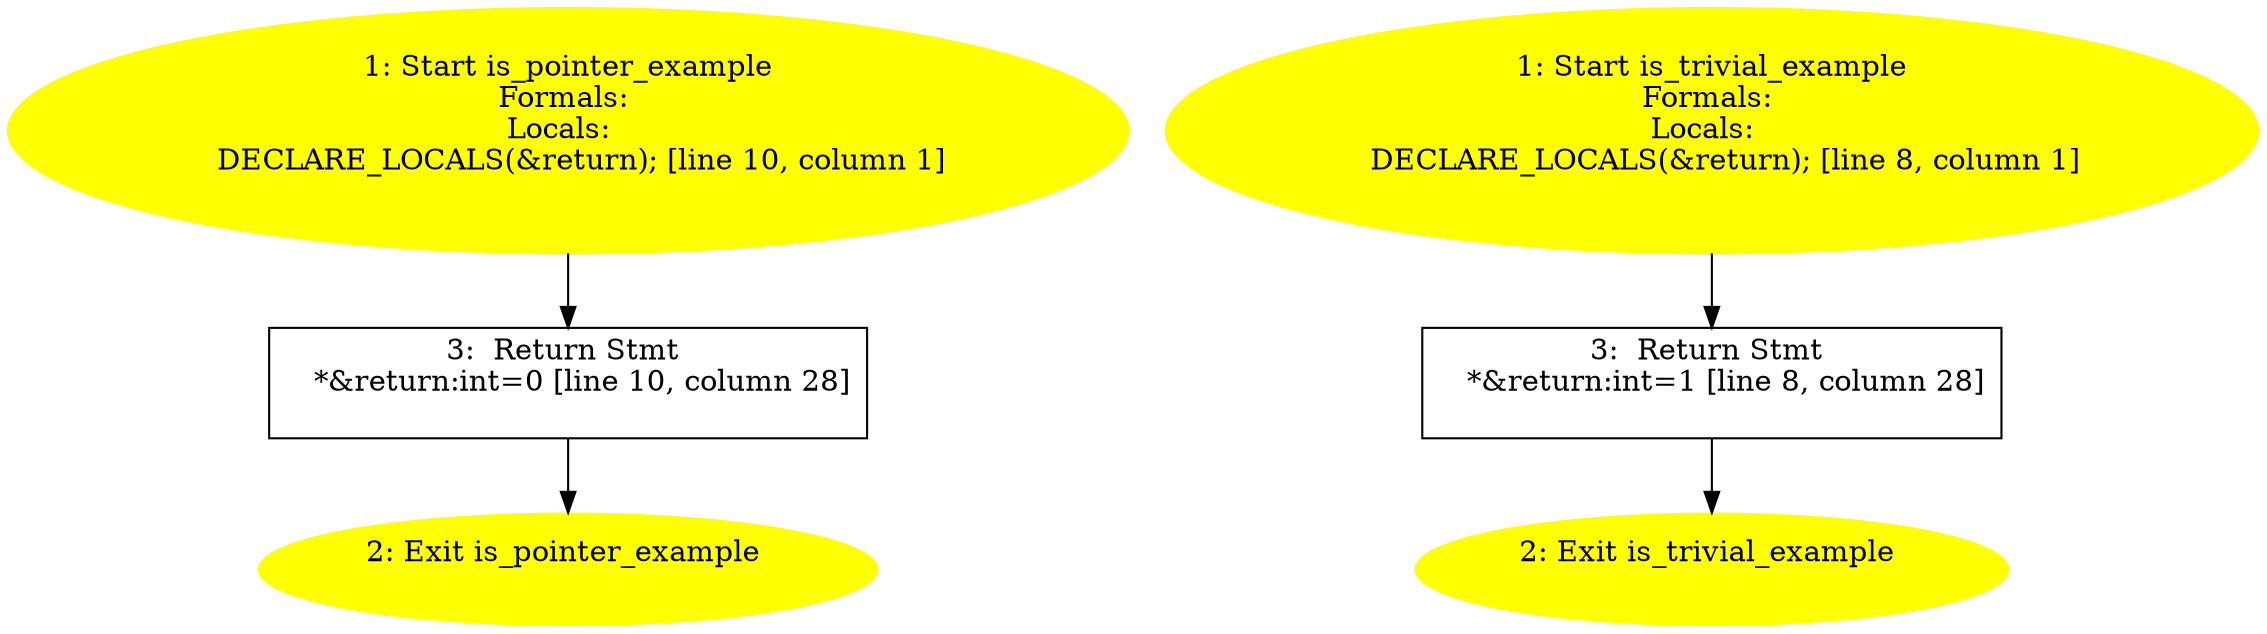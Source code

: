 /* @generated */
digraph cfg {
"is_pointer_example#993450452211025736.0084d63d3d455165560d25605d8a30c1_1" [label="1: Start is_pointer_example\nFormals: \nLocals:  \n   DECLARE_LOCALS(&return); [line 10, column 1]\n " color=yellow style=filled]
	

	 "is_pointer_example#993450452211025736.0084d63d3d455165560d25605d8a30c1_1" -> "is_pointer_example#993450452211025736.0084d63d3d455165560d25605d8a30c1_3" ;
"is_pointer_example#993450452211025736.0084d63d3d455165560d25605d8a30c1_2" [label="2: Exit is_pointer_example \n  " color=yellow style=filled]
	

"is_pointer_example#993450452211025736.0084d63d3d455165560d25605d8a30c1_3" [label="3:  Return Stmt \n   *&return:int=0 [line 10, column 28]\n " shape="box"]
	

	 "is_pointer_example#993450452211025736.0084d63d3d455165560d25605d8a30c1_3" -> "is_pointer_example#993450452211025736.0084d63d3d455165560d25605d8a30c1_2" ;
"is_trivial_example#10742835098923825644.8d15716e7ef1310064fb1fe16e18181f_1" [label="1: Start is_trivial_example\nFormals: \nLocals:  \n   DECLARE_LOCALS(&return); [line 8, column 1]\n " color=yellow style=filled]
	

	 "is_trivial_example#10742835098923825644.8d15716e7ef1310064fb1fe16e18181f_1" -> "is_trivial_example#10742835098923825644.8d15716e7ef1310064fb1fe16e18181f_3" ;
"is_trivial_example#10742835098923825644.8d15716e7ef1310064fb1fe16e18181f_2" [label="2: Exit is_trivial_example \n  " color=yellow style=filled]
	

"is_trivial_example#10742835098923825644.8d15716e7ef1310064fb1fe16e18181f_3" [label="3:  Return Stmt \n   *&return:int=1 [line 8, column 28]\n " shape="box"]
	

	 "is_trivial_example#10742835098923825644.8d15716e7ef1310064fb1fe16e18181f_3" -> "is_trivial_example#10742835098923825644.8d15716e7ef1310064fb1fe16e18181f_2" ;
}
